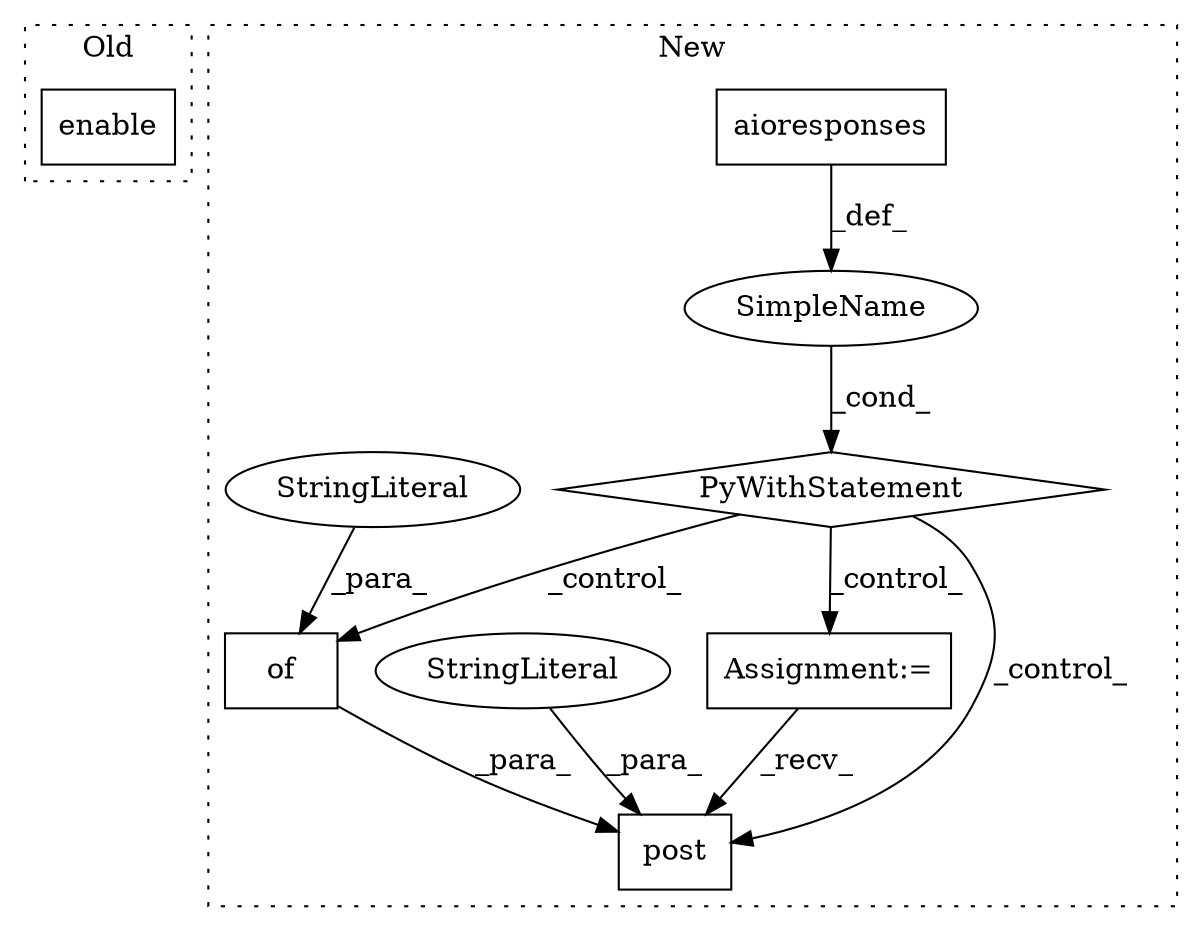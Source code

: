 digraph G {
subgraph cluster0 {
1 [label="enable" a="32" s="5908" l="8" shape="box"];
label = "Old";
style="dotted";
}
subgraph cluster1 {
2 [label="PyWithStatement" a="104" s="5895,5919" l="10,2" shape="diamond"];
3 [label="aioresponses" a="32" s="5905" l="14" shape="box"];
4 [label="SimpleName" a="42" s="" l="" shape="ellipse"];
5 [label="Assignment:=" a="7" s="5933" l="6" shape="box"];
6 [label="post" a="32" s="5954,6057" l="5,1" shape="box"];
7 [label="StringLiteral" a="45" s="5959" l="62" shape="ellipse"];
8 [label="of" a="32" s="6026,6056" l="3,1" shape="box"];
9 [label="StringLiteral" a="45" s="6029" l="4" shape="ellipse"];
label = "New";
style="dotted";
}
2 -> 8 [label="_control_"];
2 -> 5 [label="_control_"];
2 -> 6 [label="_control_"];
3 -> 4 [label="_def_"];
4 -> 2 [label="_cond_"];
5 -> 6 [label="_recv_"];
7 -> 6 [label="_para_"];
8 -> 6 [label="_para_"];
9 -> 8 [label="_para_"];
}